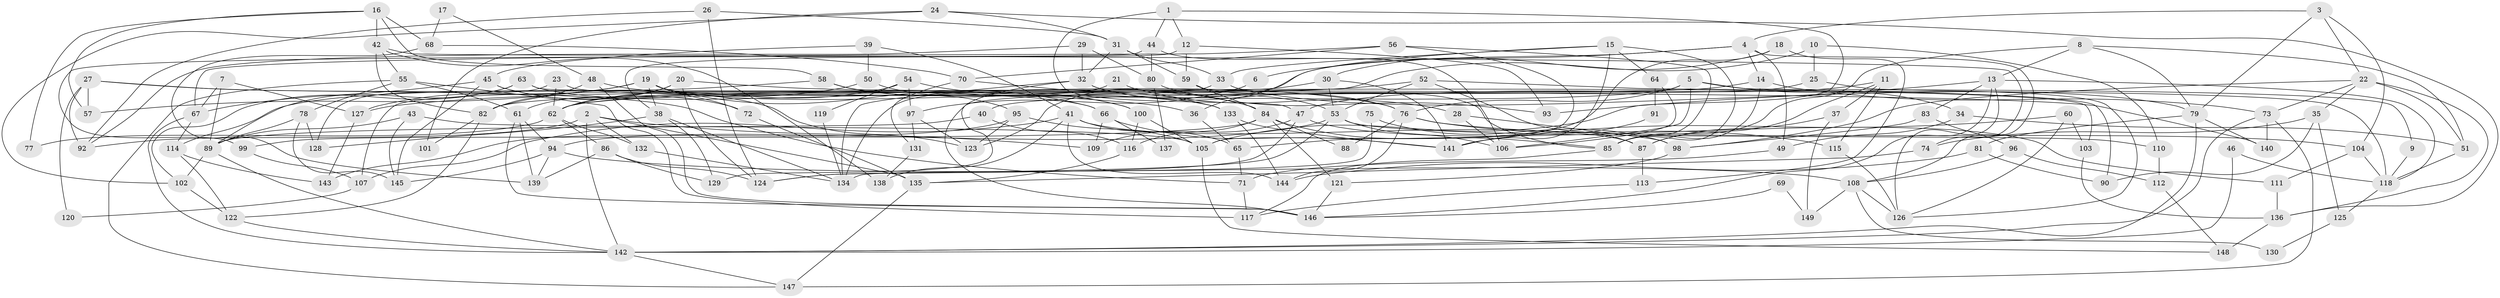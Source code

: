 // coarse degree distribution, {10: 0.02702702702702703, 5: 0.08108108108108109, 11: 0.05405405405405406, 12: 0.04054054054054054, 3: 0.24324324324324326, 8: 0.04054054054054054, 4: 0.14864864864864866, 9: 0.04054054054054054, 7: 0.0945945945945946, 13: 0.04054054054054054, 6: 0.06756756756756757, 17: 0.013513513513513514, 2: 0.10810810810810811}
// Generated by graph-tools (version 1.1) at 2025/18/03/04/25 18:18:43]
// undirected, 149 vertices, 298 edges
graph export_dot {
graph [start="1"]
  node [color=gray90,style=filled];
  1;
  2;
  3;
  4;
  5;
  6;
  7;
  8;
  9;
  10;
  11;
  12;
  13;
  14;
  15;
  16;
  17;
  18;
  19;
  20;
  21;
  22;
  23;
  24;
  25;
  26;
  27;
  28;
  29;
  30;
  31;
  32;
  33;
  34;
  35;
  36;
  37;
  38;
  39;
  40;
  41;
  42;
  43;
  44;
  45;
  46;
  47;
  48;
  49;
  50;
  51;
  52;
  53;
  54;
  55;
  56;
  57;
  58;
  59;
  60;
  61;
  62;
  63;
  64;
  65;
  66;
  67;
  68;
  69;
  70;
  71;
  72;
  73;
  74;
  75;
  76;
  77;
  78;
  79;
  80;
  81;
  82;
  83;
  84;
  85;
  86;
  87;
  88;
  89;
  90;
  91;
  92;
  93;
  94;
  95;
  96;
  97;
  98;
  99;
  100;
  101;
  102;
  103;
  104;
  105;
  106;
  107;
  108;
  109;
  110;
  111;
  112;
  113;
  114;
  115;
  116;
  117;
  118;
  119;
  120;
  121;
  122;
  123;
  124;
  125;
  126;
  127;
  128;
  129;
  130;
  131;
  132;
  133;
  134;
  135;
  136;
  137;
  138;
  139;
  140;
  141;
  142;
  143;
  144;
  145;
  146;
  147;
  148;
  149;
  1 -- 47;
  1 -- 105;
  1 -- 12;
  1 -- 44;
  2 -- 142;
  2 -- 135;
  2 -- 92;
  2 -- 109;
  2 -- 132;
  3 -- 104;
  3 -- 79;
  3 -- 4;
  3 -- 22;
  4 -- 14;
  4 -- 6;
  4 -- 49;
  4 -- 108;
  4 -- 123;
  5 -- 76;
  5 -- 34;
  5 -- 9;
  5 -- 62;
  5 -- 106;
  6 -- 97;
  7 -- 89;
  7 -- 67;
  7 -- 127;
  8 -- 79;
  8 -- 85;
  8 -- 13;
  8 -- 51;
  9 -- 118;
  10 -- 110;
  10 -- 25;
  10 -- 129;
  11 -- 87;
  11 -- 47;
  11 -- 37;
  11 -- 115;
  12 -- 38;
  12 -- 59;
  12 -- 93;
  13 -- 146;
  13 -- 83;
  13 -- 93;
  13 -- 118;
  13 -- 126;
  14 -- 62;
  14 -- 85;
  14 -- 73;
  15 -- 141;
  15 -- 33;
  15 -- 36;
  15 -- 64;
  15 -- 85;
  16 -- 42;
  16 -- 58;
  16 -- 57;
  16 -- 68;
  16 -- 77;
  17 -- 68;
  17 -- 48;
  18 -- 30;
  18 -- 65;
  18 -- 113;
  19 -- 133;
  19 -- 127;
  19 -- 38;
  19 -- 57;
  19 -- 66;
  19 -- 72;
  20 -- 124;
  20 -- 61;
  20 -- 62;
  20 -- 140;
  21 -- 28;
  21 -- 134;
  22 -- 73;
  22 -- 35;
  22 -- 51;
  22 -- 98;
  22 -- 136;
  23 -- 62;
  23 -- 118;
  23 -- 128;
  24 -- 31;
  24 -- 102;
  24 -- 101;
  24 -- 136;
  25 -- 40;
  25 -- 126;
  26 -- 31;
  26 -- 92;
  26 -- 124;
  27 -- 57;
  27 -- 92;
  27 -- 36;
  27 -- 71;
  27 -- 120;
  28 -- 106;
  28 -- 98;
  29 -- 80;
  29 -- 32;
  29 -- 92;
  30 -- 82;
  30 -- 53;
  30 -- 141;
  31 -- 33;
  31 -- 59;
  31 -- 32;
  32 -- 134;
  32 -- 53;
  32 -- 76;
  32 -- 146;
  33 -- 79;
  33 -- 107;
  34 -- 49;
  34 -- 51;
  35 -- 90;
  35 -- 74;
  35 -- 125;
  36 -- 65;
  37 -- 87;
  37 -- 149;
  38 -- 129;
  38 -- 128;
  38 -- 134;
  39 -- 45;
  39 -- 41;
  39 -- 50;
  40 -- 89;
  40 -- 116;
  41 -- 138;
  41 -- 87;
  41 -- 65;
  41 -- 107;
  41 -- 144;
  42 -- 55;
  42 -- 82;
  42 -- 74;
  42 -- 138;
  43 -- 89;
  43 -- 145;
  43 -- 105;
  44 -- 106;
  44 -- 80;
  44 -- 99;
  45 -- 72;
  45 -- 67;
  45 -- 123;
  45 -- 145;
  46 -- 142;
  46 -- 118;
  47 -- 109;
  47 -- 124;
  47 -- 111;
  48 -- 146;
  48 -- 76;
  48 -- 82;
  49 -- 71;
  50 -- 82;
  50 -- 100;
  51 -- 118;
  52 -- 127;
  52 -- 53;
  52 -- 87;
  52 -- 90;
  53 -- 124;
  53 -- 94;
  53 -- 106;
  53 -- 110;
  54 -- 133;
  54 -- 62;
  54 -- 97;
  54 -- 119;
  55 -- 147;
  55 -- 78;
  55 -- 61;
  55 -- 117;
  56 -- 85;
  56 -- 70;
  56 -- 67;
  56 -- 105;
  58 -- 95;
  58 -- 100;
  58 -- 114;
  59 -- 85;
  59 -- 84;
  60 -- 126;
  60 -- 103;
  60 -- 141;
  61 -- 94;
  61 -- 139;
  61 -- 146;
  62 -- 77;
  62 -- 86;
  62 -- 132;
  63 -- 89;
  63 -- 66;
  63 -- 102;
  63 -- 103;
  64 -- 106;
  64 -- 91;
  65 -- 71;
  66 -- 141;
  66 -- 109;
  66 -- 137;
  67 -- 142;
  67 -- 114;
  68 -- 139;
  68 -- 70;
  69 -- 149;
  69 -- 146;
  70 -- 84;
  70 -- 131;
  71 -- 117;
  72 -- 135;
  73 -- 147;
  73 -- 140;
  73 -- 142;
  74 -- 135;
  75 -- 134;
  75 -- 98;
  76 -- 104;
  76 -- 88;
  76 -- 115;
  76 -- 144;
  78 -- 145;
  78 -- 128;
  78 -- 89;
  79 -- 140;
  79 -- 142;
  79 -- 81;
  80 -- 93;
  80 -- 137;
  81 -- 144;
  81 -- 90;
  82 -- 122;
  82 -- 101;
  83 -- 98;
  83 -- 96;
  84 -- 85;
  84 -- 88;
  84 -- 99;
  84 -- 116;
  84 -- 121;
  85 -- 117;
  86 -- 139;
  86 -- 124;
  86 -- 129;
  87 -- 113;
  89 -- 142;
  89 -- 102;
  91 -- 141;
  94 -- 108;
  94 -- 139;
  94 -- 145;
  95 -- 105;
  95 -- 123;
  95 -- 143;
  96 -- 108;
  96 -- 112;
  97 -- 123;
  97 -- 131;
  98 -- 121;
  99 -- 107;
  100 -- 105;
  100 -- 116;
  102 -- 122;
  103 -- 136;
  104 -- 111;
  104 -- 118;
  105 -- 148;
  107 -- 120;
  108 -- 126;
  108 -- 130;
  108 -- 149;
  110 -- 112;
  111 -- 136;
  112 -- 148;
  113 -- 117;
  114 -- 122;
  114 -- 143;
  115 -- 126;
  116 -- 135;
  118 -- 125;
  119 -- 134;
  121 -- 146;
  122 -- 142;
  125 -- 130;
  127 -- 143;
  131 -- 138;
  132 -- 134;
  133 -- 144;
  133 -- 141;
  135 -- 147;
  136 -- 148;
  142 -- 147;
}
